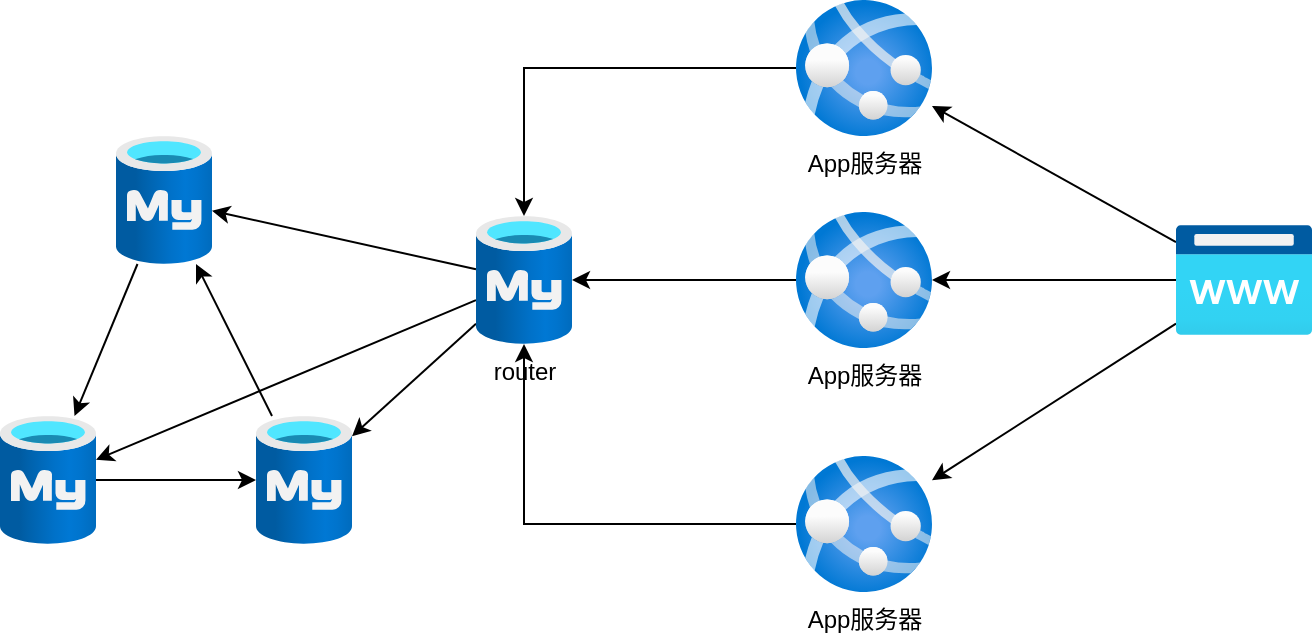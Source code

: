 <mxfile version="24.7.14" pages="2">
  <diagram name="L1" id="BFDUDT7zp8bW2f1VNkSr">
    <mxGraphModel dx="892" dy="621" grid="1" gridSize="10" guides="1" tooltips="1" connect="1" arrows="1" fold="1" page="1" pageScale="1" pageWidth="850" pageHeight="1100" math="0" shadow="0">
      <root>
        <mxCell id="0" />
        <mxCell id="1" parent="0" />
        <mxCell id="Ar2I6kyapb9o5fW3UJyG-4" value="" style="rounded=0;orthogonalLoop=1;jettySize=auto;html=1;" edge="1" parent="1" source="Ar2I6kyapb9o5fW3UJyG-1" target="Ar2I6kyapb9o5fW3UJyG-2">
          <mxGeometry relative="1" as="geometry" />
        </mxCell>
        <mxCell id="Ar2I6kyapb9o5fW3UJyG-1" value="" style="image;aspect=fixed;html=1;points=[];align=center;fontSize=12;image=img/lib/azure2/databases/Azure_Database_MySQL_Server.svg;" vertex="1" parent="1">
          <mxGeometry x="240" y="80" width="48" height="64" as="geometry" />
        </mxCell>
        <mxCell id="Ar2I6kyapb9o5fW3UJyG-5" value="" style="edgeStyle=orthogonalEdgeStyle;rounded=0;orthogonalLoop=1;jettySize=auto;html=1;" edge="1" parent="1" source="Ar2I6kyapb9o5fW3UJyG-2" target="Ar2I6kyapb9o5fW3UJyG-3">
          <mxGeometry relative="1" as="geometry" />
        </mxCell>
        <mxCell id="Ar2I6kyapb9o5fW3UJyG-2" value="" style="image;aspect=fixed;html=1;points=[];align=center;fontSize=12;image=img/lib/azure2/databases/Azure_Database_MySQL_Server.svg;" vertex="1" parent="1">
          <mxGeometry x="182" y="220" width="48" height="64" as="geometry" />
        </mxCell>
        <mxCell id="Ar2I6kyapb9o5fW3UJyG-6" value="" style="rounded=0;orthogonalLoop=1;jettySize=auto;html=1;" edge="1" parent="1" source="Ar2I6kyapb9o5fW3UJyG-3" target="Ar2I6kyapb9o5fW3UJyG-1">
          <mxGeometry relative="1" as="geometry" />
        </mxCell>
        <mxCell id="Ar2I6kyapb9o5fW3UJyG-3" value="" style="image;aspect=fixed;html=1;points=[];align=center;fontSize=12;image=img/lib/azure2/databases/Azure_Database_MySQL_Server.svg;" vertex="1" parent="1">
          <mxGeometry x="310" y="220" width="48" height="64" as="geometry" />
        </mxCell>
        <mxCell id="Ar2I6kyapb9o5fW3UJyG-8" value="" style="rounded=0;orthogonalLoop=1;jettySize=auto;html=1;" edge="1" parent="1" source="Ar2I6kyapb9o5fW3UJyG-7" target="Ar2I6kyapb9o5fW3UJyG-1">
          <mxGeometry relative="1" as="geometry" />
        </mxCell>
        <mxCell id="Ar2I6kyapb9o5fW3UJyG-9" value="" style="rounded=0;orthogonalLoop=1;jettySize=auto;html=1;" edge="1" parent="1" source="Ar2I6kyapb9o5fW3UJyG-7" target="Ar2I6kyapb9o5fW3UJyG-3">
          <mxGeometry relative="1" as="geometry" />
        </mxCell>
        <mxCell id="Ar2I6kyapb9o5fW3UJyG-10" value="" style="rounded=0;orthogonalLoop=1;jettySize=auto;html=1;" edge="1" parent="1" source="Ar2I6kyapb9o5fW3UJyG-7" target="Ar2I6kyapb9o5fW3UJyG-2">
          <mxGeometry relative="1" as="geometry" />
        </mxCell>
        <mxCell id="Ar2I6kyapb9o5fW3UJyG-7" value="router" style="image;aspect=fixed;html=1;points=[];align=center;fontSize=12;image=img/lib/azure2/databases/Azure_Database_MySQL_Server.svg;" vertex="1" parent="1">
          <mxGeometry x="420" y="120" width="48" height="64" as="geometry" />
        </mxCell>
        <mxCell id="Ar2I6kyapb9o5fW3UJyG-15" value="" style="edgeStyle=orthogonalEdgeStyle;rounded=0;orthogonalLoop=1;jettySize=auto;html=1;" edge="1" parent="1" source="Ar2I6kyapb9o5fW3UJyG-12" target="Ar2I6kyapb9o5fW3UJyG-7">
          <mxGeometry relative="1" as="geometry" />
        </mxCell>
        <mxCell id="Ar2I6kyapb9o5fW3UJyG-12" value="App服务器" style="image;aspect=fixed;html=1;points=[];align=center;fontSize=12;image=img/lib/azure2/app_services/App_Services.svg;" vertex="1" parent="1">
          <mxGeometry x="580" y="12" width="68" height="68" as="geometry" />
        </mxCell>
        <mxCell id="Ar2I6kyapb9o5fW3UJyG-17" value="" style="edgeStyle=orthogonalEdgeStyle;rounded=0;orthogonalLoop=1;jettySize=auto;html=1;" edge="1" parent="1" source="Ar2I6kyapb9o5fW3UJyG-13" target="Ar2I6kyapb9o5fW3UJyG-7">
          <mxGeometry relative="1" as="geometry" />
        </mxCell>
        <mxCell id="Ar2I6kyapb9o5fW3UJyG-13" value="App服务器" style="image;aspect=fixed;html=1;points=[];align=center;fontSize=12;image=img/lib/azure2/app_services/App_Services.svg;" vertex="1" parent="1">
          <mxGeometry x="580" y="240" width="68" height="68" as="geometry" />
        </mxCell>
        <mxCell id="Ar2I6kyapb9o5fW3UJyG-16" value="" style="edgeStyle=orthogonalEdgeStyle;rounded=0;orthogonalLoop=1;jettySize=auto;html=1;" edge="1" parent="1" source="Ar2I6kyapb9o5fW3UJyG-14" target="Ar2I6kyapb9o5fW3UJyG-7">
          <mxGeometry relative="1" as="geometry" />
        </mxCell>
        <mxCell id="Ar2I6kyapb9o5fW3UJyG-14" value="App服务器" style="image;aspect=fixed;html=1;points=[];align=center;fontSize=12;image=img/lib/azure2/app_services/App_Services.svg;" vertex="1" parent="1">
          <mxGeometry x="580" y="118" width="68" height="68" as="geometry" />
        </mxCell>
        <mxCell id="Ar2I6kyapb9o5fW3UJyG-19" value="" style="rounded=0;orthogonalLoop=1;jettySize=auto;html=1;" edge="1" parent="1" source="Ar2I6kyapb9o5fW3UJyG-18" target="Ar2I6kyapb9o5fW3UJyG-12">
          <mxGeometry relative="1" as="geometry" />
        </mxCell>
        <mxCell id="Ar2I6kyapb9o5fW3UJyG-20" value="" style="rounded=0;orthogonalLoop=1;jettySize=auto;html=1;" edge="1" parent="1" source="Ar2I6kyapb9o5fW3UJyG-18" target="Ar2I6kyapb9o5fW3UJyG-14">
          <mxGeometry relative="1" as="geometry" />
        </mxCell>
        <mxCell id="Ar2I6kyapb9o5fW3UJyG-21" value="" style="rounded=0;orthogonalLoop=1;jettySize=auto;html=1;" edge="1" parent="1" source="Ar2I6kyapb9o5fW3UJyG-18" target="Ar2I6kyapb9o5fW3UJyG-13">
          <mxGeometry relative="1" as="geometry" />
        </mxCell>
        <mxCell id="Ar2I6kyapb9o5fW3UJyG-18" value="" style="image;aspect=fixed;html=1;points=[];align=center;fontSize=12;image=img/lib/azure2/app_services/App_Service_Domains.svg;" vertex="1" parent="1">
          <mxGeometry x="770" y="124.5" width="68" height="55.0" as="geometry" />
        </mxCell>
      </root>
    </mxGraphModel>
  </diagram>
  <diagram id="nIjgZ2-SpNTqjJREQWF2" name="L2">
    <mxGraphModel dx="892" dy="621" grid="1" gridSize="10" guides="1" tooltips="1" connect="1" arrows="1" fold="1" page="1" pageScale="1" pageWidth="850" pageHeight="1100" math="0" shadow="0">
      <root>
        <mxCell id="0" />
        <mxCell id="1" parent="0" />
        <mxCell id="2KMu9q8ZVu2z2tUtmJDD-1" value="" style="rounded=0;orthogonalLoop=1;jettySize=auto;html=1;" edge="1" parent="1" source="2KMu9q8ZVu2z2tUtmJDD-2" target="2KMu9q8ZVu2z2tUtmJDD-4">
          <mxGeometry relative="1" as="geometry" />
        </mxCell>
        <mxCell id="2KMu9q8ZVu2z2tUtmJDD-2" value="" style="image;aspect=fixed;html=1;points=[];align=center;fontSize=12;image=img/lib/azure2/databases/Azure_Database_MySQL_Server.svg;" vertex="1" parent="1">
          <mxGeometry x="240" y="80" width="48" height="64" as="geometry" />
        </mxCell>
        <mxCell id="2KMu9q8ZVu2z2tUtmJDD-3" value="" style="edgeStyle=orthogonalEdgeStyle;rounded=0;orthogonalLoop=1;jettySize=auto;html=1;" edge="1" parent="1" source="2KMu9q8ZVu2z2tUtmJDD-4" target="2KMu9q8ZVu2z2tUtmJDD-6">
          <mxGeometry relative="1" as="geometry" />
        </mxCell>
        <mxCell id="2KMu9q8ZVu2z2tUtmJDD-4" value="" style="image;aspect=fixed;html=1;points=[];align=center;fontSize=12;image=img/lib/azure2/databases/Azure_Database_MySQL_Server.svg;" vertex="1" parent="1">
          <mxGeometry x="182" y="220" width="48" height="64" as="geometry" />
        </mxCell>
        <mxCell id="2KMu9q8ZVu2z2tUtmJDD-5" value="" style="rounded=0;orthogonalLoop=1;jettySize=auto;html=1;" edge="1" parent="1" source="2KMu9q8ZVu2z2tUtmJDD-6" target="2KMu9q8ZVu2z2tUtmJDD-2">
          <mxGeometry relative="1" as="geometry" />
        </mxCell>
        <mxCell id="2KMu9q8ZVu2z2tUtmJDD-6" value="" style="image;aspect=fixed;html=1;points=[];align=center;fontSize=12;image=img/lib/azure2/databases/Azure_Database_MySQL_Server.svg;" vertex="1" parent="1">
          <mxGeometry x="310" y="220" width="48" height="64" as="geometry" />
        </mxCell>
        <mxCell id="2KMu9q8ZVu2z2tUtmJDD-7" value="" style="rounded=0;orthogonalLoop=1;jettySize=auto;html=1;" edge="1" parent="1" source="2KMu9q8ZVu2z2tUtmJDD-10" target="2KMu9q8ZVu2z2tUtmJDD-2">
          <mxGeometry relative="1" as="geometry" />
        </mxCell>
        <mxCell id="2KMu9q8ZVu2z2tUtmJDD-8" value="" style="rounded=0;orthogonalLoop=1;jettySize=auto;html=1;" edge="1" parent="1" source="2KMu9q8ZVu2z2tUtmJDD-10" target="2KMu9q8ZVu2z2tUtmJDD-6">
          <mxGeometry relative="1" as="geometry" />
        </mxCell>
        <mxCell id="2KMu9q8ZVu2z2tUtmJDD-9" value="" style="rounded=0;orthogonalLoop=1;jettySize=auto;html=1;" edge="1" parent="1" source="2KMu9q8ZVu2z2tUtmJDD-10" target="2KMu9q8ZVu2z2tUtmJDD-4">
          <mxGeometry relative="1" as="geometry" />
        </mxCell>
        <mxCell id="2KMu9q8ZVu2z2tUtmJDD-10" value="router" style="image;aspect=fixed;html=1;points=[];align=center;fontSize=12;image=img/lib/azure2/databases/Azure_Database_MySQL_Server.svg;" vertex="1" parent="1">
          <mxGeometry x="420" y="120" width="48" height="64" as="geometry" />
        </mxCell>
        <mxCell id="2KMu9q8ZVu2z2tUtmJDD-11" value="" style="edgeStyle=orthogonalEdgeStyle;rounded=0;orthogonalLoop=1;jettySize=auto;html=1;" edge="1" parent="1" source="2KMu9q8ZVu2z2tUtmJDD-12" target="2KMu9q8ZVu2z2tUtmJDD-10">
          <mxGeometry relative="1" as="geometry" />
        </mxCell>
        <mxCell id="2KMu9q8ZVu2z2tUtmJDD-12" value="App服务器" style="image;aspect=fixed;html=1;points=[];align=center;fontSize=12;image=img/lib/azure2/app_services/App_Services.svg;" vertex="1" parent="1">
          <mxGeometry x="580" y="12" width="68" height="68" as="geometry" />
        </mxCell>
        <mxCell id="2KMu9q8ZVu2z2tUtmJDD-13" value="" style="edgeStyle=orthogonalEdgeStyle;rounded=0;orthogonalLoop=1;jettySize=auto;html=1;" edge="1" parent="1" source="2KMu9q8ZVu2z2tUtmJDD-14" target="2KMu9q8ZVu2z2tUtmJDD-10">
          <mxGeometry relative="1" as="geometry" />
        </mxCell>
        <mxCell id="2KMu9q8ZVu2z2tUtmJDD-27" value="" style="rounded=0;orthogonalLoop=1;jettySize=auto;html=1;" edge="1" parent="1" source="2KMu9q8ZVu2z2tUtmJDD-14" target="2KMu9q8ZVu2z2tUtmJDD-23">
          <mxGeometry relative="1" as="geometry" />
        </mxCell>
        <mxCell id="2KMu9q8ZVu2z2tUtmJDD-14" value="App服务器" style="image;aspect=fixed;html=1;points=[];align=center;fontSize=12;image=img/lib/azure2/app_services/App_Services.svg;" vertex="1" parent="1">
          <mxGeometry x="580" y="240" width="68" height="68" as="geometry" />
        </mxCell>
        <mxCell id="2KMu9q8ZVu2z2tUtmJDD-29" value="" style="edgeStyle=orthogonalEdgeStyle;rounded=0;orthogonalLoop=1;jettySize=auto;html=1;" edge="1" parent="1" source="2KMu9q8ZVu2z2tUtmJDD-16" target="2KMu9q8ZVu2z2tUtmJDD-10">
          <mxGeometry relative="1" as="geometry" />
        </mxCell>
        <mxCell id="2KMu9q8ZVu2z2tUtmJDD-16" value="App服务器" style="image;aspect=fixed;html=1;points=[];align=center;fontSize=12;image=img/lib/azure2/app_services/App_Services.svg;" vertex="1" parent="1">
          <mxGeometry x="580" y="118" width="68" height="68" as="geometry" />
        </mxCell>
        <mxCell id="2KMu9q8ZVu2z2tUtmJDD-17" value="" style="rounded=0;orthogonalLoop=1;jettySize=auto;html=1;" edge="1" parent="1" source="2KMu9q8ZVu2z2tUtmJDD-20" target="2KMu9q8ZVu2z2tUtmJDD-12">
          <mxGeometry relative="1" as="geometry" />
        </mxCell>
        <mxCell id="2KMu9q8ZVu2z2tUtmJDD-18" value="" style="rounded=0;orthogonalLoop=1;jettySize=auto;html=1;" edge="1" parent="1" source="2KMu9q8ZVu2z2tUtmJDD-20" target="2KMu9q8ZVu2z2tUtmJDD-16">
          <mxGeometry relative="1" as="geometry" />
        </mxCell>
        <mxCell id="2KMu9q8ZVu2z2tUtmJDD-19" value="" style="rounded=0;orthogonalLoop=1;jettySize=auto;html=1;" edge="1" parent="1" source="2KMu9q8ZVu2z2tUtmJDD-20" target="2KMu9q8ZVu2z2tUtmJDD-14">
          <mxGeometry relative="1" as="geometry" />
        </mxCell>
        <mxCell id="2KMu9q8ZVu2z2tUtmJDD-20" value="" style="image;aspect=fixed;html=1;points=[];align=center;fontSize=12;image=img/lib/azure2/app_services/App_Service_Domains.svg;" vertex="1" parent="1">
          <mxGeometry x="770" y="124.5" width="68" height="55.0" as="geometry" />
        </mxCell>
        <mxCell id="2KMu9q8ZVu2z2tUtmJDD-23" value="NFS" style="image;aspect=fixed;html=1;points=[];align=center;fontSize=12;image=img/lib/azure2/storage/StorSimple_Data_Managers.svg;" vertex="1" parent="1">
          <mxGeometry x="470" y="390" width="48" height="64" as="geometry" />
        </mxCell>
        <mxCell id="2KMu9q8ZVu2z2tUtmJDD-32" value="" style="rounded=0;orthogonalLoop=1;jettySize=auto;html=1;" edge="1" parent="1" source="2KMu9q8ZVu2z2tUtmJDD-26" target="2KMu9q8ZVu2z2tUtmJDD-10">
          <mxGeometry relative="1" as="geometry" />
        </mxCell>
        <mxCell id="2KMu9q8ZVu2z2tUtmJDD-33" value="" style="edgeStyle=orthogonalEdgeStyle;rounded=0;orthogonalLoop=1;jettySize=auto;html=1;" edge="1" parent="1" source="2KMu9q8ZVu2z2tUtmJDD-26" target="2KMu9q8ZVu2z2tUtmJDD-23">
          <mxGeometry relative="1" as="geometry" />
        </mxCell>
        <mxCell id="2KMu9q8ZVu2z2tUtmJDD-26" value="" style="points=[[0.145,0.145,0],[0.5,0,0],[0.855,0.145,0],[1,0.5,0],[0.855,0.855,0],[0.5,1,0],[0.145,0.855,0],[0,0.5,0]];shape=mxgraph.bpmn.event;html=1;verticalLabelPosition=bottom;labelBackgroundColor=#ffffff;verticalAlign=top;align=center;perimeter=ellipsePerimeter;outlineConnect=0;aspect=fixed;outline=catching;symbol=timer;" vertex="1" parent="1">
          <mxGeometry x="350" y="397" width="50" height="50" as="geometry" />
        </mxCell>
        <mxCell id="2KMu9q8ZVu2z2tUtmJDD-30" value="" style="endArrow=classic;html=1;rounded=0;" edge="1" parent="1" source="2KMu9q8ZVu2z2tUtmJDD-12" target="2KMu9q8ZVu2z2tUtmJDD-23">
          <mxGeometry width="50" height="50" relative="1" as="geometry">
            <mxPoint x="420" y="220" as="sourcePoint" />
            <mxPoint x="470" y="170" as="targetPoint" />
          </mxGeometry>
        </mxCell>
        <mxCell id="2KMu9q8ZVu2z2tUtmJDD-31" value="" style="endArrow=classic;html=1;rounded=0;" edge="1" parent="1" source="2KMu9q8ZVu2z2tUtmJDD-16" target="2KMu9q8ZVu2z2tUtmJDD-23">
          <mxGeometry width="50" height="50" relative="1" as="geometry">
            <mxPoint x="420" y="220" as="sourcePoint" />
            <mxPoint x="560" y="200" as="targetPoint" />
          </mxGeometry>
        </mxCell>
      </root>
    </mxGraphModel>
  </diagram>
</mxfile>
